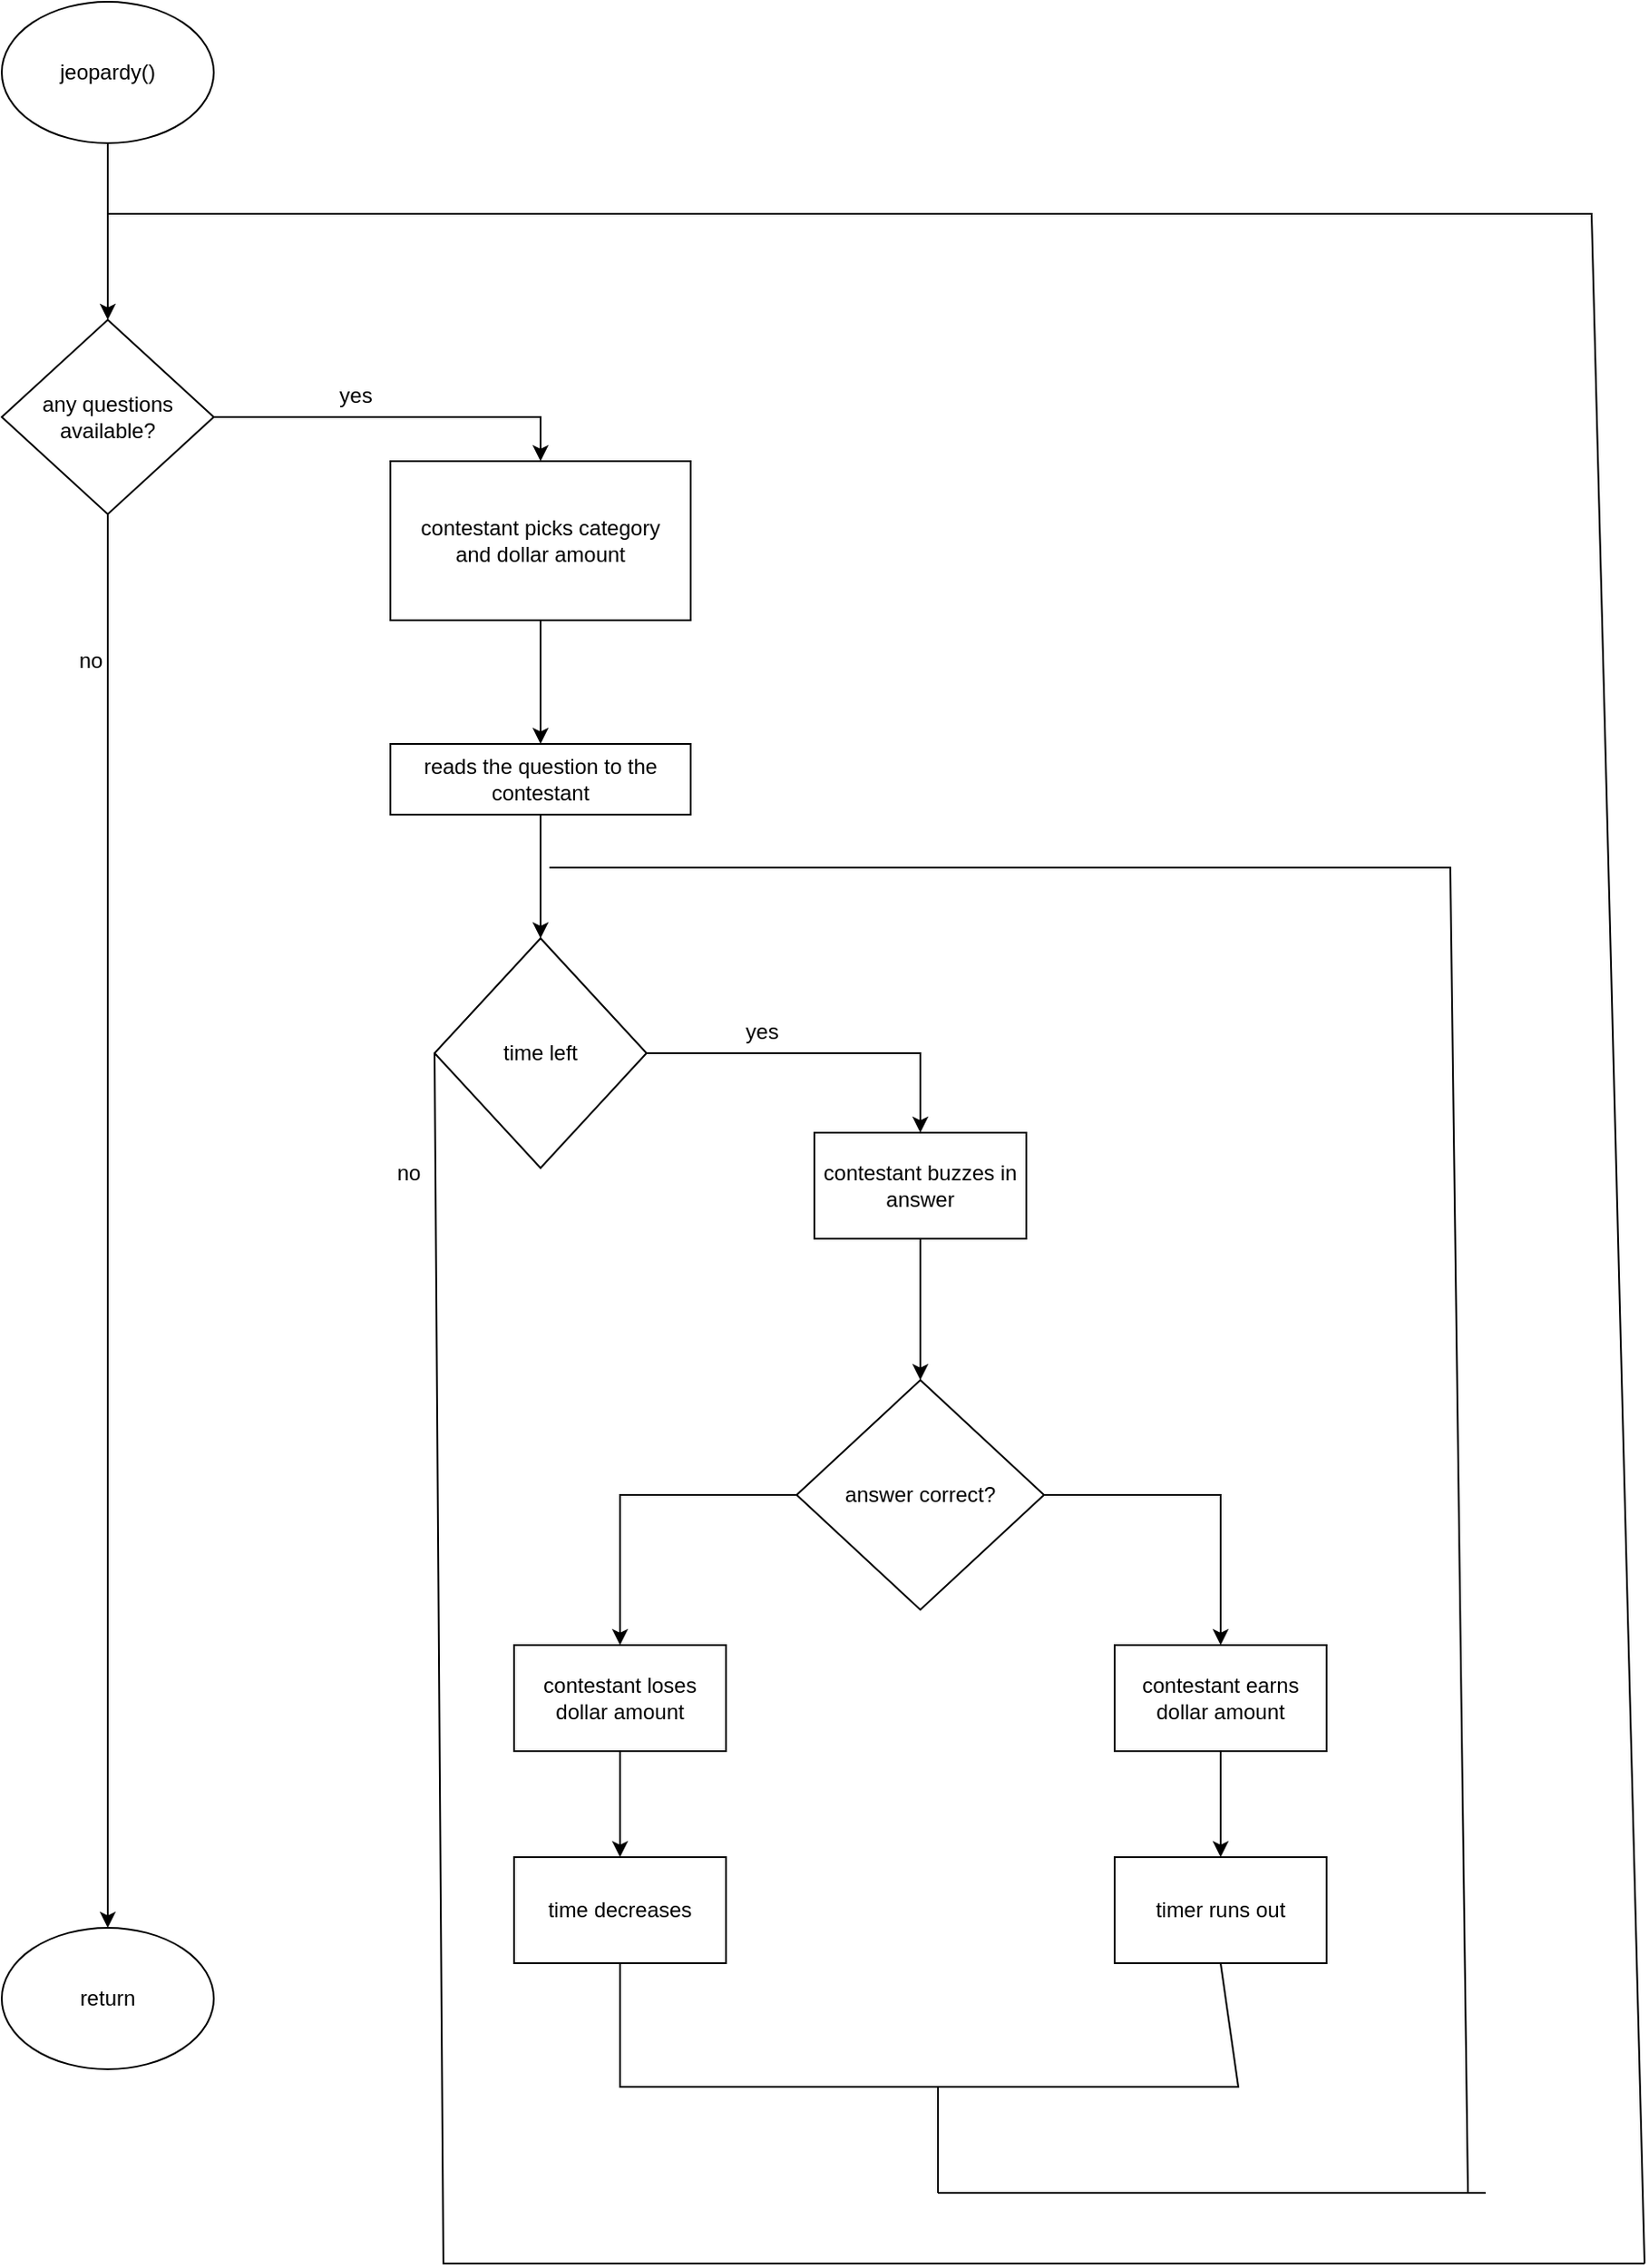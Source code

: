 <mxfile version="26.2.15">
  <diagram name="Page-1" id="8WtYSL22BD3u5wo7xJMJ">
    <mxGraphModel dx="2303" dy="2143" grid="1" gridSize="10" guides="1" tooltips="1" connect="1" arrows="1" fold="1" page="1" pageScale="1" pageWidth="850" pageHeight="1100" math="0" shadow="0">
      <root>
        <mxCell id="0" />
        <mxCell id="1" parent="0" />
        <mxCell id="5WC5DI551vOYpGaD1FEc-2" value="return" style="ellipse;whiteSpace=wrap;html=1;" vertex="1" parent="1">
          <mxGeometry x="-420" y="690" width="120" height="80" as="geometry" />
        </mxCell>
        <mxCell id="5WC5DI551vOYpGaD1FEc-6" style="edgeStyle=orthogonalEdgeStyle;rounded=0;orthogonalLoop=1;jettySize=auto;html=1;exitX=0.5;exitY=1;exitDx=0;exitDy=0;" edge="1" parent="1" source="5WC5DI551vOYpGaD1FEc-3" target="5WC5DI551vOYpGaD1FEc-2">
          <mxGeometry relative="1" as="geometry" />
        </mxCell>
        <mxCell id="5WC5DI551vOYpGaD1FEc-11" style="edgeStyle=orthogonalEdgeStyle;rounded=0;orthogonalLoop=1;jettySize=auto;html=1;entryX=0.5;entryY=0;entryDx=0;entryDy=0;" edge="1" parent="1" source="5WC5DI551vOYpGaD1FEc-3" target="5WC5DI551vOYpGaD1FEc-9">
          <mxGeometry relative="1" as="geometry" />
        </mxCell>
        <mxCell id="5WC5DI551vOYpGaD1FEc-3" value="any questions available?" style="rhombus;whiteSpace=wrap;html=1;" vertex="1" parent="1">
          <mxGeometry x="-420" y="-220" width="120" height="110" as="geometry" />
        </mxCell>
        <mxCell id="5WC5DI551vOYpGaD1FEc-5" style="edgeStyle=orthogonalEdgeStyle;rounded=0;orthogonalLoop=1;jettySize=auto;html=1;entryX=0.5;entryY=0;entryDx=0;entryDy=0;" edge="1" parent="1" source="5WC5DI551vOYpGaD1FEc-4" target="5WC5DI551vOYpGaD1FEc-3">
          <mxGeometry relative="1" as="geometry" />
        </mxCell>
        <mxCell id="5WC5DI551vOYpGaD1FEc-4" value="jeopardy()" style="ellipse;whiteSpace=wrap;html=1;" vertex="1" parent="1">
          <mxGeometry x="-420" y="-400" width="120" height="80" as="geometry" />
        </mxCell>
        <mxCell id="5WC5DI551vOYpGaD1FEc-7" value="no" style="text;html=1;align=center;verticalAlign=middle;resizable=0;points=[];autosize=1;strokeColor=none;fillColor=none;" vertex="1" parent="1">
          <mxGeometry x="-390" y="-42" width="40" height="30" as="geometry" />
        </mxCell>
        <mxCell id="5WC5DI551vOYpGaD1FEc-14" style="edgeStyle=orthogonalEdgeStyle;rounded=0;orthogonalLoop=1;jettySize=auto;html=1;entryX=0.5;entryY=0;entryDx=0;entryDy=0;" edge="1" parent="1" source="5WC5DI551vOYpGaD1FEc-8" target="5WC5DI551vOYpGaD1FEc-13">
          <mxGeometry relative="1" as="geometry" />
        </mxCell>
        <mxCell id="5WC5DI551vOYpGaD1FEc-8" value="reads the question to the contestant" style="rounded=0;whiteSpace=wrap;html=1;" vertex="1" parent="1">
          <mxGeometry x="-200" y="20" width="170" height="40" as="geometry" />
        </mxCell>
        <mxCell id="5WC5DI551vOYpGaD1FEc-12" style="edgeStyle=orthogonalEdgeStyle;rounded=0;orthogonalLoop=1;jettySize=auto;html=1;entryX=0.5;entryY=0;entryDx=0;entryDy=0;" edge="1" parent="1" source="5WC5DI551vOYpGaD1FEc-9" target="5WC5DI551vOYpGaD1FEc-8">
          <mxGeometry relative="1" as="geometry" />
        </mxCell>
        <mxCell id="5WC5DI551vOYpGaD1FEc-9" value="contestant picks category&lt;div&gt;and dollar amount&lt;/div&gt;" style="rounded=0;whiteSpace=wrap;html=1;" vertex="1" parent="1">
          <mxGeometry x="-200" y="-140" width="170" height="90" as="geometry" />
        </mxCell>
        <mxCell id="5WC5DI551vOYpGaD1FEc-17" style="edgeStyle=orthogonalEdgeStyle;rounded=0;orthogonalLoop=1;jettySize=auto;html=1;entryX=0.5;entryY=0;entryDx=0;entryDy=0;" edge="1" parent="1" source="5WC5DI551vOYpGaD1FEc-13" target="5WC5DI551vOYpGaD1FEc-15">
          <mxGeometry relative="1" as="geometry" />
        </mxCell>
        <mxCell id="5WC5DI551vOYpGaD1FEc-13" value="time left" style="rhombus;whiteSpace=wrap;html=1;" vertex="1" parent="1">
          <mxGeometry x="-175" y="130" width="120" height="130" as="geometry" />
        </mxCell>
        <mxCell id="5WC5DI551vOYpGaD1FEc-18" style="edgeStyle=orthogonalEdgeStyle;rounded=0;orthogonalLoop=1;jettySize=auto;html=1;entryX=0.5;entryY=0;entryDx=0;entryDy=0;" edge="1" parent="1" source="5WC5DI551vOYpGaD1FEc-15" target="5WC5DI551vOYpGaD1FEc-16">
          <mxGeometry relative="1" as="geometry" />
        </mxCell>
        <mxCell id="5WC5DI551vOYpGaD1FEc-15" value="contestant buzzes in answer" style="rounded=0;whiteSpace=wrap;html=1;" vertex="1" parent="1">
          <mxGeometry x="40" y="240" width="120" height="60" as="geometry" />
        </mxCell>
        <mxCell id="5WC5DI551vOYpGaD1FEc-23" style="edgeStyle=orthogonalEdgeStyle;rounded=0;orthogonalLoop=1;jettySize=auto;html=1;entryX=0.5;entryY=0;entryDx=0;entryDy=0;" edge="1" parent="1" source="5WC5DI551vOYpGaD1FEc-16" target="5WC5DI551vOYpGaD1FEc-22">
          <mxGeometry relative="1" as="geometry" />
        </mxCell>
        <mxCell id="5WC5DI551vOYpGaD1FEc-25" style="edgeStyle=orthogonalEdgeStyle;rounded=0;orthogonalLoop=1;jettySize=auto;html=1;entryX=0.5;entryY=0;entryDx=0;entryDy=0;" edge="1" parent="1" source="5WC5DI551vOYpGaD1FEc-16" target="5WC5DI551vOYpGaD1FEc-20">
          <mxGeometry relative="1" as="geometry" />
        </mxCell>
        <mxCell id="5WC5DI551vOYpGaD1FEc-16" value="answer correct?" style="rhombus;whiteSpace=wrap;html=1;" vertex="1" parent="1">
          <mxGeometry x="30" y="380" width="140" height="130" as="geometry" />
        </mxCell>
        <mxCell id="5WC5DI551vOYpGaD1FEc-19" value="timer runs out" style="rounded=0;whiteSpace=wrap;html=1;" vertex="1" parent="1">
          <mxGeometry x="210" y="650" width="120" height="60" as="geometry" />
        </mxCell>
        <mxCell id="5WC5DI551vOYpGaD1FEc-26" style="edgeStyle=orthogonalEdgeStyle;rounded=0;orthogonalLoop=1;jettySize=auto;html=1;" edge="1" parent="1" source="5WC5DI551vOYpGaD1FEc-20" target="5WC5DI551vOYpGaD1FEc-19">
          <mxGeometry relative="1" as="geometry" />
        </mxCell>
        <mxCell id="5WC5DI551vOYpGaD1FEc-20" value="contestant earns&lt;div&gt;dollar amount&lt;/div&gt;" style="rounded=0;whiteSpace=wrap;html=1;" vertex="1" parent="1">
          <mxGeometry x="210" y="530" width="120" height="60" as="geometry" />
        </mxCell>
        <mxCell id="5WC5DI551vOYpGaD1FEc-21" value="time decreases" style="rounded=0;whiteSpace=wrap;html=1;" vertex="1" parent="1">
          <mxGeometry x="-130" y="650" width="120" height="60" as="geometry" />
        </mxCell>
        <mxCell id="5WC5DI551vOYpGaD1FEc-24" style="edgeStyle=orthogonalEdgeStyle;rounded=0;orthogonalLoop=1;jettySize=auto;html=1;entryX=0.5;entryY=0;entryDx=0;entryDy=0;" edge="1" parent="1" source="5WC5DI551vOYpGaD1FEc-22" target="5WC5DI551vOYpGaD1FEc-21">
          <mxGeometry relative="1" as="geometry" />
        </mxCell>
        <mxCell id="5WC5DI551vOYpGaD1FEc-22" value="contestant loses&lt;div&gt;dollar amount&lt;/div&gt;" style="rounded=0;whiteSpace=wrap;html=1;" vertex="1" parent="1">
          <mxGeometry x="-130" y="530" width="120" height="60" as="geometry" />
        </mxCell>
        <mxCell id="5WC5DI551vOYpGaD1FEc-32" value="yes" style="text;html=1;align=center;verticalAlign=middle;resizable=0;points=[];autosize=1;strokeColor=none;fillColor=none;" vertex="1" parent="1">
          <mxGeometry x="-240" y="-192" width="40" height="30" as="geometry" />
        </mxCell>
        <mxCell id="5WC5DI551vOYpGaD1FEc-33" value="" style="endArrow=none;html=1;rounded=0;entryX=0.5;entryY=1;entryDx=0;entryDy=0;" edge="1" parent="1" target="5WC5DI551vOYpGaD1FEc-19">
          <mxGeometry width="50" height="50" relative="1" as="geometry">
            <mxPoint x="110" y="780" as="sourcePoint" />
            <mxPoint x="-10" y="480" as="targetPoint" />
            <Array as="points">
              <mxPoint x="280" y="780" />
            </Array>
          </mxGeometry>
        </mxCell>
        <mxCell id="5WC5DI551vOYpGaD1FEc-34" value="" style="endArrow=none;html=1;rounded=0;exitX=0.5;exitY=1;exitDx=0;exitDy=0;" edge="1" parent="1" source="5WC5DI551vOYpGaD1FEc-21">
          <mxGeometry width="50" height="50" relative="1" as="geometry">
            <mxPoint x="-60" y="530" as="sourcePoint" />
            <mxPoint x="110" y="780" as="targetPoint" />
            <Array as="points">
              <mxPoint x="-70" y="780" />
            </Array>
          </mxGeometry>
        </mxCell>
        <mxCell id="5WC5DI551vOYpGaD1FEc-35" value="" style="endArrow=none;html=1;rounded=0;" edge="1" parent="1">
          <mxGeometry width="50" height="50" relative="1" as="geometry">
            <mxPoint x="110" y="840" as="sourcePoint" />
            <mxPoint x="110" y="780" as="targetPoint" />
          </mxGeometry>
        </mxCell>
        <mxCell id="5WC5DI551vOYpGaD1FEc-36" value="" style="endArrow=none;html=1;rounded=0;" edge="1" parent="1">
          <mxGeometry width="50" height="50" relative="1" as="geometry">
            <mxPoint x="410" y="840" as="sourcePoint" />
            <mxPoint x="-110" y="90" as="targetPoint" />
            <Array as="points">
              <mxPoint x="400" y="90" />
            </Array>
          </mxGeometry>
        </mxCell>
        <mxCell id="5WC5DI551vOYpGaD1FEc-37" value="" style="endArrow=none;html=1;rounded=0;" edge="1" parent="1">
          <mxGeometry width="50" height="50" relative="1" as="geometry">
            <mxPoint x="110" y="840" as="sourcePoint" />
            <mxPoint x="420" y="840" as="targetPoint" />
          </mxGeometry>
        </mxCell>
        <mxCell id="5WC5DI551vOYpGaD1FEc-38" value="yes" style="text;html=1;align=center;verticalAlign=middle;resizable=0;points=[];autosize=1;strokeColor=none;fillColor=none;" vertex="1" parent="1">
          <mxGeometry x="-10" y="168" width="40" height="30" as="geometry" />
        </mxCell>
        <mxCell id="5WC5DI551vOYpGaD1FEc-39" value="" style="endArrow=none;html=1;rounded=0;" edge="1" parent="1">
          <mxGeometry width="50" height="50" relative="1" as="geometry">
            <mxPoint x="510" y="880" as="sourcePoint" />
            <mxPoint x="-360" y="-280" as="targetPoint" />
            <Array as="points">
              <mxPoint x="480" y="-280" />
            </Array>
          </mxGeometry>
        </mxCell>
        <mxCell id="5WC5DI551vOYpGaD1FEc-40" value="" style="endArrow=none;html=1;rounded=0;exitX=0;exitY=0.5;exitDx=0;exitDy=0;" edge="1" parent="1" source="5WC5DI551vOYpGaD1FEc-13">
          <mxGeometry width="50" height="50" relative="1" as="geometry">
            <mxPoint x="-60" y="400" as="sourcePoint" />
            <mxPoint x="510" y="880" as="targetPoint" />
            <Array as="points">
              <mxPoint x="-170" y="880" />
            </Array>
          </mxGeometry>
        </mxCell>
        <mxCell id="5WC5DI551vOYpGaD1FEc-41" value="no" style="text;html=1;align=center;verticalAlign=middle;resizable=0;points=[];autosize=1;strokeColor=none;fillColor=none;" vertex="1" parent="1">
          <mxGeometry x="-210" y="248" width="40" height="30" as="geometry" />
        </mxCell>
      </root>
    </mxGraphModel>
  </diagram>
</mxfile>
